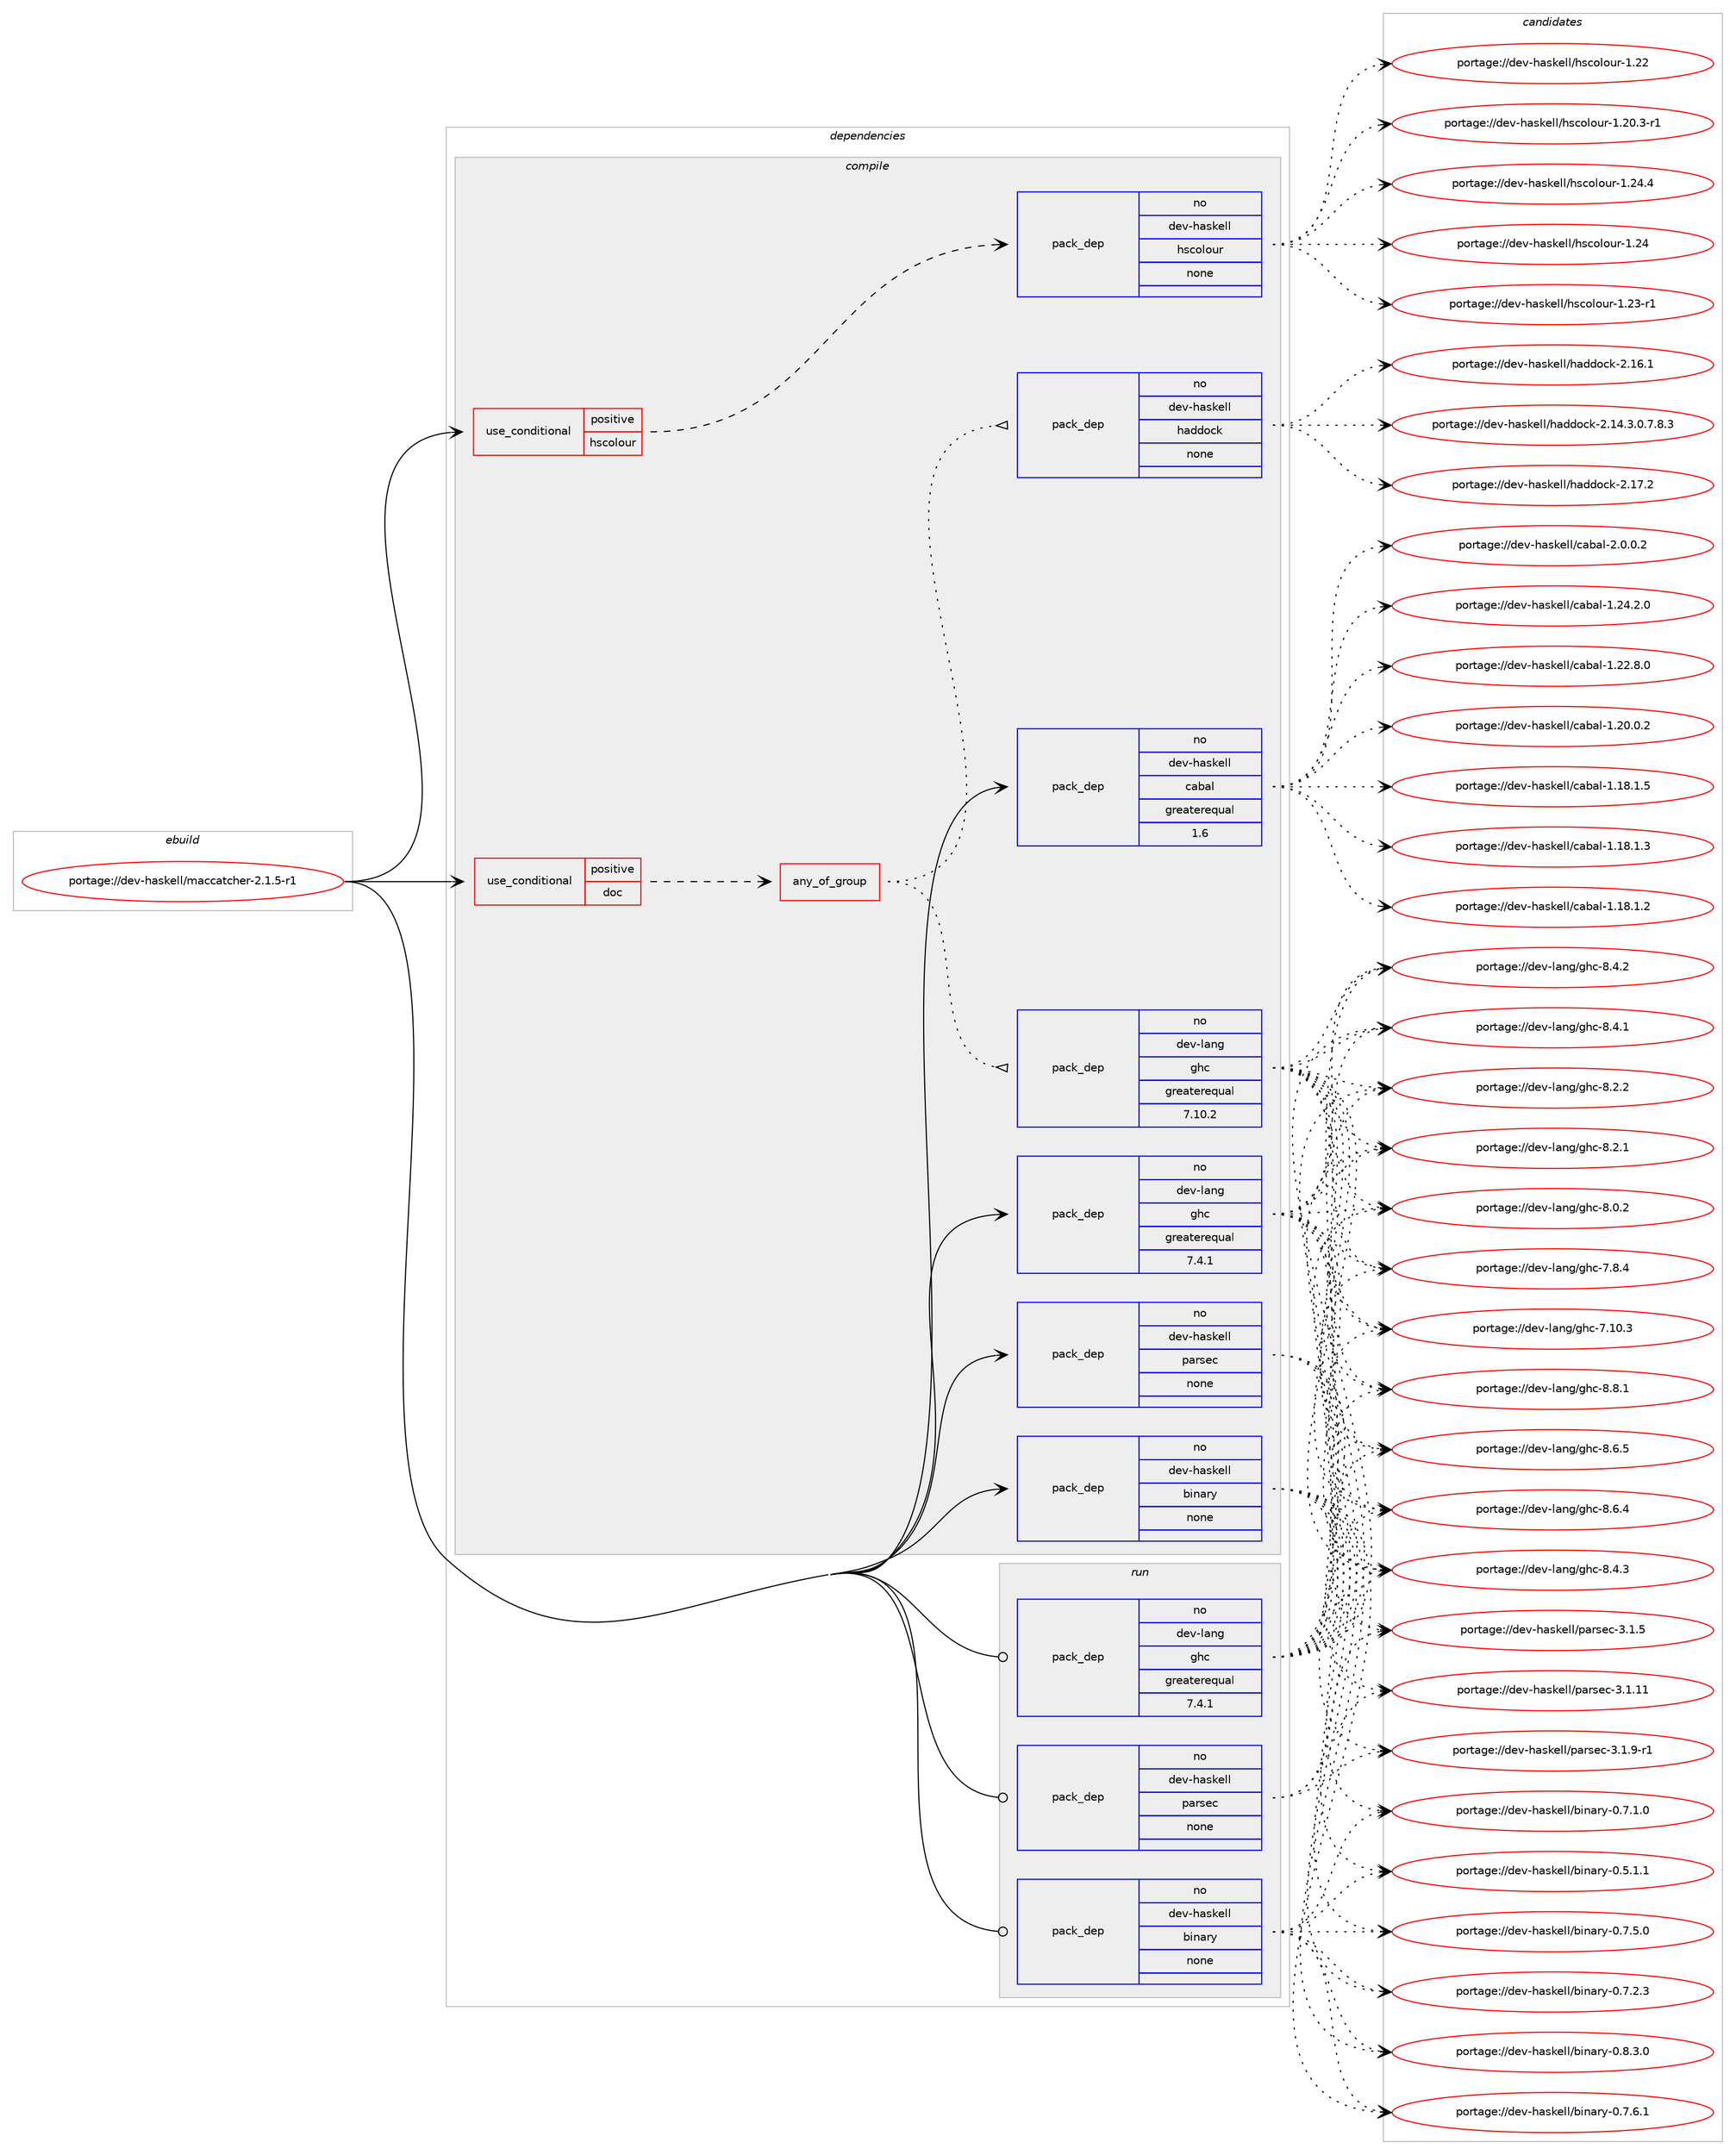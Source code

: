 digraph prolog {

# *************
# Graph options
# *************

newrank=true;
concentrate=true;
compound=true;
graph [rankdir=LR,fontname=Helvetica,fontsize=10,ranksep=1.5];#, ranksep=2.5, nodesep=0.2];
edge  [arrowhead=vee];
node  [fontname=Helvetica,fontsize=10];

# **********
# The ebuild
# **********

subgraph cluster_leftcol {
color=gray;
rank=same;
label=<<i>ebuild</i>>;
id [label="portage://dev-haskell/maccatcher-2.1.5-r1", color=red, width=4, href="../dev-haskell/maccatcher-2.1.5-r1.svg"];
}

# ****************
# The dependencies
# ****************

subgraph cluster_midcol {
color=gray;
label=<<i>dependencies</i>>;
subgraph cluster_compile {
fillcolor="#eeeeee";
style=filled;
label=<<i>compile</i>>;
subgraph cond132770 {
dependency552686 [label=<<TABLE BORDER="0" CELLBORDER="1" CELLSPACING="0" CELLPADDING="4"><TR><TD ROWSPAN="3" CELLPADDING="10">use_conditional</TD></TR><TR><TD>positive</TD></TR><TR><TD>doc</TD></TR></TABLE>>, shape=none, color=red];
subgraph any6099 {
dependency552687 [label=<<TABLE BORDER="0" CELLBORDER="1" CELLSPACING="0" CELLPADDING="4"><TR><TD CELLPADDING="10">any_of_group</TD></TR></TABLE>>, shape=none, color=red];subgraph pack413580 {
dependency552688 [label=<<TABLE BORDER="0" CELLBORDER="1" CELLSPACING="0" CELLPADDING="4" WIDTH="220"><TR><TD ROWSPAN="6" CELLPADDING="30">pack_dep</TD></TR><TR><TD WIDTH="110">no</TD></TR><TR><TD>dev-haskell</TD></TR><TR><TD>haddock</TD></TR><TR><TD>none</TD></TR><TR><TD></TD></TR></TABLE>>, shape=none, color=blue];
}
dependency552687:e -> dependency552688:w [weight=20,style="dotted",arrowhead="oinv"];
subgraph pack413581 {
dependency552689 [label=<<TABLE BORDER="0" CELLBORDER="1" CELLSPACING="0" CELLPADDING="4" WIDTH="220"><TR><TD ROWSPAN="6" CELLPADDING="30">pack_dep</TD></TR><TR><TD WIDTH="110">no</TD></TR><TR><TD>dev-lang</TD></TR><TR><TD>ghc</TD></TR><TR><TD>greaterequal</TD></TR><TR><TD>7.10.2</TD></TR></TABLE>>, shape=none, color=blue];
}
dependency552687:e -> dependency552689:w [weight=20,style="dotted",arrowhead="oinv"];
}
dependency552686:e -> dependency552687:w [weight=20,style="dashed",arrowhead="vee"];
}
id:e -> dependency552686:w [weight=20,style="solid",arrowhead="vee"];
subgraph cond132771 {
dependency552690 [label=<<TABLE BORDER="0" CELLBORDER="1" CELLSPACING="0" CELLPADDING="4"><TR><TD ROWSPAN="3" CELLPADDING="10">use_conditional</TD></TR><TR><TD>positive</TD></TR><TR><TD>hscolour</TD></TR></TABLE>>, shape=none, color=red];
subgraph pack413582 {
dependency552691 [label=<<TABLE BORDER="0" CELLBORDER="1" CELLSPACING="0" CELLPADDING="4" WIDTH="220"><TR><TD ROWSPAN="6" CELLPADDING="30">pack_dep</TD></TR><TR><TD WIDTH="110">no</TD></TR><TR><TD>dev-haskell</TD></TR><TR><TD>hscolour</TD></TR><TR><TD>none</TD></TR><TR><TD></TD></TR></TABLE>>, shape=none, color=blue];
}
dependency552690:e -> dependency552691:w [weight=20,style="dashed",arrowhead="vee"];
}
id:e -> dependency552690:w [weight=20,style="solid",arrowhead="vee"];
subgraph pack413583 {
dependency552692 [label=<<TABLE BORDER="0" CELLBORDER="1" CELLSPACING="0" CELLPADDING="4" WIDTH="220"><TR><TD ROWSPAN="6" CELLPADDING="30">pack_dep</TD></TR><TR><TD WIDTH="110">no</TD></TR><TR><TD>dev-haskell</TD></TR><TR><TD>binary</TD></TR><TR><TD>none</TD></TR><TR><TD></TD></TR></TABLE>>, shape=none, color=blue];
}
id:e -> dependency552692:w [weight=20,style="solid",arrowhead="vee"];
subgraph pack413584 {
dependency552693 [label=<<TABLE BORDER="0" CELLBORDER="1" CELLSPACING="0" CELLPADDING="4" WIDTH="220"><TR><TD ROWSPAN="6" CELLPADDING="30">pack_dep</TD></TR><TR><TD WIDTH="110">no</TD></TR><TR><TD>dev-haskell</TD></TR><TR><TD>cabal</TD></TR><TR><TD>greaterequal</TD></TR><TR><TD>1.6</TD></TR></TABLE>>, shape=none, color=blue];
}
id:e -> dependency552693:w [weight=20,style="solid",arrowhead="vee"];
subgraph pack413585 {
dependency552694 [label=<<TABLE BORDER="0" CELLBORDER="1" CELLSPACING="0" CELLPADDING="4" WIDTH="220"><TR><TD ROWSPAN="6" CELLPADDING="30">pack_dep</TD></TR><TR><TD WIDTH="110">no</TD></TR><TR><TD>dev-haskell</TD></TR><TR><TD>parsec</TD></TR><TR><TD>none</TD></TR><TR><TD></TD></TR></TABLE>>, shape=none, color=blue];
}
id:e -> dependency552694:w [weight=20,style="solid",arrowhead="vee"];
subgraph pack413586 {
dependency552695 [label=<<TABLE BORDER="0" CELLBORDER="1" CELLSPACING="0" CELLPADDING="4" WIDTH="220"><TR><TD ROWSPAN="6" CELLPADDING="30">pack_dep</TD></TR><TR><TD WIDTH="110">no</TD></TR><TR><TD>dev-lang</TD></TR><TR><TD>ghc</TD></TR><TR><TD>greaterequal</TD></TR><TR><TD>7.4.1</TD></TR></TABLE>>, shape=none, color=blue];
}
id:e -> dependency552695:w [weight=20,style="solid",arrowhead="vee"];
}
subgraph cluster_compileandrun {
fillcolor="#eeeeee";
style=filled;
label=<<i>compile and run</i>>;
}
subgraph cluster_run {
fillcolor="#eeeeee";
style=filled;
label=<<i>run</i>>;
subgraph pack413587 {
dependency552696 [label=<<TABLE BORDER="0" CELLBORDER="1" CELLSPACING="0" CELLPADDING="4" WIDTH="220"><TR><TD ROWSPAN="6" CELLPADDING="30">pack_dep</TD></TR><TR><TD WIDTH="110">no</TD></TR><TR><TD>dev-haskell</TD></TR><TR><TD>binary</TD></TR><TR><TD>none</TD></TR><TR><TD></TD></TR></TABLE>>, shape=none, color=blue];
}
id:e -> dependency552696:w [weight=20,style="solid",arrowhead="odot"];
subgraph pack413588 {
dependency552697 [label=<<TABLE BORDER="0" CELLBORDER="1" CELLSPACING="0" CELLPADDING="4" WIDTH="220"><TR><TD ROWSPAN="6" CELLPADDING="30">pack_dep</TD></TR><TR><TD WIDTH="110">no</TD></TR><TR><TD>dev-haskell</TD></TR><TR><TD>parsec</TD></TR><TR><TD>none</TD></TR><TR><TD></TD></TR></TABLE>>, shape=none, color=blue];
}
id:e -> dependency552697:w [weight=20,style="solid",arrowhead="odot"];
subgraph pack413589 {
dependency552698 [label=<<TABLE BORDER="0" CELLBORDER="1" CELLSPACING="0" CELLPADDING="4" WIDTH="220"><TR><TD ROWSPAN="6" CELLPADDING="30">pack_dep</TD></TR><TR><TD WIDTH="110">no</TD></TR><TR><TD>dev-lang</TD></TR><TR><TD>ghc</TD></TR><TR><TD>greaterequal</TD></TR><TR><TD>7.4.1</TD></TR></TABLE>>, shape=none, color=blue];
}
id:e -> dependency552698:w [weight=20,style="solid",arrowhead="odot"];
}
}

# **************
# The candidates
# **************

subgraph cluster_choices {
rank=same;
color=gray;
label=<<i>candidates</i>>;

subgraph choice413580 {
color=black;
nodesep=1;
choice100101118451049711510710110810847104971001001119910745504649554650 [label="portage://dev-haskell/haddock-2.17.2", color=red, width=4,href="../dev-haskell/haddock-2.17.2.svg"];
choice100101118451049711510710110810847104971001001119910745504649544649 [label="portage://dev-haskell/haddock-2.16.1", color=red, width=4,href="../dev-haskell/haddock-2.16.1.svg"];
choice1001011184510497115107101108108471049710010011199107455046495246514648465546564651 [label="portage://dev-haskell/haddock-2.14.3.0.7.8.3", color=red, width=4,href="../dev-haskell/haddock-2.14.3.0.7.8.3.svg"];
dependency552688:e -> choice100101118451049711510710110810847104971001001119910745504649554650:w [style=dotted,weight="100"];
dependency552688:e -> choice100101118451049711510710110810847104971001001119910745504649544649:w [style=dotted,weight="100"];
dependency552688:e -> choice1001011184510497115107101108108471049710010011199107455046495246514648465546564651:w [style=dotted,weight="100"];
}
subgraph choice413581 {
color=black;
nodesep=1;
choice10010111845108971101034710310499455646564649 [label="portage://dev-lang/ghc-8.8.1", color=red, width=4,href="../dev-lang/ghc-8.8.1.svg"];
choice10010111845108971101034710310499455646544653 [label="portage://dev-lang/ghc-8.6.5", color=red, width=4,href="../dev-lang/ghc-8.6.5.svg"];
choice10010111845108971101034710310499455646544652 [label="portage://dev-lang/ghc-8.6.4", color=red, width=4,href="../dev-lang/ghc-8.6.4.svg"];
choice10010111845108971101034710310499455646524651 [label="portage://dev-lang/ghc-8.4.3", color=red, width=4,href="../dev-lang/ghc-8.4.3.svg"];
choice10010111845108971101034710310499455646524650 [label="portage://dev-lang/ghc-8.4.2", color=red, width=4,href="../dev-lang/ghc-8.4.2.svg"];
choice10010111845108971101034710310499455646524649 [label="portage://dev-lang/ghc-8.4.1", color=red, width=4,href="../dev-lang/ghc-8.4.1.svg"];
choice10010111845108971101034710310499455646504650 [label="portage://dev-lang/ghc-8.2.2", color=red, width=4,href="../dev-lang/ghc-8.2.2.svg"];
choice10010111845108971101034710310499455646504649 [label="portage://dev-lang/ghc-8.2.1", color=red, width=4,href="../dev-lang/ghc-8.2.1.svg"];
choice10010111845108971101034710310499455646484650 [label="portage://dev-lang/ghc-8.0.2", color=red, width=4,href="../dev-lang/ghc-8.0.2.svg"];
choice10010111845108971101034710310499455546564652 [label="portage://dev-lang/ghc-7.8.4", color=red, width=4,href="../dev-lang/ghc-7.8.4.svg"];
choice1001011184510897110103471031049945554649484651 [label="portage://dev-lang/ghc-7.10.3", color=red, width=4,href="../dev-lang/ghc-7.10.3.svg"];
dependency552689:e -> choice10010111845108971101034710310499455646564649:w [style=dotted,weight="100"];
dependency552689:e -> choice10010111845108971101034710310499455646544653:w [style=dotted,weight="100"];
dependency552689:e -> choice10010111845108971101034710310499455646544652:w [style=dotted,weight="100"];
dependency552689:e -> choice10010111845108971101034710310499455646524651:w [style=dotted,weight="100"];
dependency552689:e -> choice10010111845108971101034710310499455646524650:w [style=dotted,weight="100"];
dependency552689:e -> choice10010111845108971101034710310499455646524649:w [style=dotted,weight="100"];
dependency552689:e -> choice10010111845108971101034710310499455646504650:w [style=dotted,weight="100"];
dependency552689:e -> choice10010111845108971101034710310499455646504649:w [style=dotted,weight="100"];
dependency552689:e -> choice10010111845108971101034710310499455646484650:w [style=dotted,weight="100"];
dependency552689:e -> choice10010111845108971101034710310499455546564652:w [style=dotted,weight="100"];
dependency552689:e -> choice1001011184510897110103471031049945554649484651:w [style=dotted,weight="100"];
}
subgraph choice413582 {
color=black;
nodesep=1;
choice1001011184510497115107101108108471041159911110811111711445494650524652 [label="portage://dev-haskell/hscolour-1.24.4", color=red, width=4,href="../dev-haskell/hscolour-1.24.4.svg"];
choice100101118451049711510710110810847104115991111081111171144549465052 [label="portage://dev-haskell/hscolour-1.24", color=red, width=4,href="../dev-haskell/hscolour-1.24.svg"];
choice1001011184510497115107101108108471041159911110811111711445494650514511449 [label="portage://dev-haskell/hscolour-1.23-r1", color=red, width=4,href="../dev-haskell/hscolour-1.23-r1.svg"];
choice100101118451049711510710110810847104115991111081111171144549465050 [label="portage://dev-haskell/hscolour-1.22", color=red, width=4,href="../dev-haskell/hscolour-1.22.svg"];
choice10010111845104971151071011081084710411599111108111117114454946504846514511449 [label="portage://dev-haskell/hscolour-1.20.3-r1", color=red, width=4,href="../dev-haskell/hscolour-1.20.3-r1.svg"];
dependency552691:e -> choice1001011184510497115107101108108471041159911110811111711445494650524652:w [style=dotted,weight="100"];
dependency552691:e -> choice100101118451049711510710110810847104115991111081111171144549465052:w [style=dotted,weight="100"];
dependency552691:e -> choice1001011184510497115107101108108471041159911110811111711445494650514511449:w [style=dotted,weight="100"];
dependency552691:e -> choice100101118451049711510710110810847104115991111081111171144549465050:w [style=dotted,weight="100"];
dependency552691:e -> choice10010111845104971151071011081084710411599111108111117114454946504846514511449:w [style=dotted,weight="100"];
}
subgraph choice413583 {
color=black;
nodesep=1;
choice10010111845104971151071011081084798105110971141214548465646514648 [label="portage://dev-haskell/binary-0.8.3.0", color=red, width=4,href="../dev-haskell/binary-0.8.3.0.svg"];
choice10010111845104971151071011081084798105110971141214548465546544649 [label="portage://dev-haskell/binary-0.7.6.1", color=red, width=4,href="../dev-haskell/binary-0.7.6.1.svg"];
choice10010111845104971151071011081084798105110971141214548465546534648 [label="portage://dev-haskell/binary-0.7.5.0", color=red, width=4,href="../dev-haskell/binary-0.7.5.0.svg"];
choice10010111845104971151071011081084798105110971141214548465546504651 [label="portage://dev-haskell/binary-0.7.2.3", color=red, width=4,href="../dev-haskell/binary-0.7.2.3.svg"];
choice10010111845104971151071011081084798105110971141214548465546494648 [label="portage://dev-haskell/binary-0.7.1.0", color=red, width=4,href="../dev-haskell/binary-0.7.1.0.svg"];
choice10010111845104971151071011081084798105110971141214548465346494649 [label="portage://dev-haskell/binary-0.5.1.1", color=red, width=4,href="../dev-haskell/binary-0.5.1.1.svg"];
dependency552692:e -> choice10010111845104971151071011081084798105110971141214548465646514648:w [style=dotted,weight="100"];
dependency552692:e -> choice10010111845104971151071011081084798105110971141214548465546544649:w [style=dotted,weight="100"];
dependency552692:e -> choice10010111845104971151071011081084798105110971141214548465546534648:w [style=dotted,weight="100"];
dependency552692:e -> choice10010111845104971151071011081084798105110971141214548465546504651:w [style=dotted,weight="100"];
dependency552692:e -> choice10010111845104971151071011081084798105110971141214548465546494648:w [style=dotted,weight="100"];
dependency552692:e -> choice10010111845104971151071011081084798105110971141214548465346494649:w [style=dotted,weight="100"];
}
subgraph choice413584 {
color=black;
nodesep=1;
choice100101118451049711510710110810847999798971084550464846484650 [label="portage://dev-haskell/cabal-2.0.0.2", color=red, width=4,href="../dev-haskell/cabal-2.0.0.2.svg"];
choice10010111845104971151071011081084799979897108454946505246504648 [label="portage://dev-haskell/cabal-1.24.2.0", color=red, width=4,href="../dev-haskell/cabal-1.24.2.0.svg"];
choice10010111845104971151071011081084799979897108454946505046564648 [label="portage://dev-haskell/cabal-1.22.8.0", color=red, width=4,href="../dev-haskell/cabal-1.22.8.0.svg"];
choice10010111845104971151071011081084799979897108454946504846484650 [label="portage://dev-haskell/cabal-1.20.0.2", color=red, width=4,href="../dev-haskell/cabal-1.20.0.2.svg"];
choice10010111845104971151071011081084799979897108454946495646494653 [label="portage://dev-haskell/cabal-1.18.1.5", color=red, width=4,href="../dev-haskell/cabal-1.18.1.5.svg"];
choice10010111845104971151071011081084799979897108454946495646494651 [label="portage://dev-haskell/cabal-1.18.1.3", color=red, width=4,href="../dev-haskell/cabal-1.18.1.3.svg"];
choice10010111845104971151071011081084799979897108454946495646494650 [label="portage://dev-haskell/cabal-1.18.1.2", color=red, width=4,href="../dev-haskell/cabal-1.18.1.2.svg"];
dependency552693:e -> choice100101118451049711510710110810847999798971084550464846484650:w [style=dotted,weight="100"];
dependency552693:e -> choice10010111845104971151071011081084799979897108454946505246504648:w [style=dotted,weight="100"];
dependency552693:e -> choice10010111845104971151071011081084799979897108454946505046564648:w [style=dotted,weight="100"];
dependency552693:e -> choice10010111845104971151071011081084799979897108454946504846484650:w [style=dotted,weight="100"];
dependency552693:e -> choice10010111845104971151071011081084799979897108454946495646494653:w [style=dotted,weight="100"];
dependency552693:e -> choice10010111845104971151071011081084799979897108454946495646494651:w [style=dotted,weight="100"];
dependency552693:e -> choice10010111845104971151071011081084799979897108454946495646494650:w [style=dotted,weight="100"];
}
subgraph choice413585 {
color=black;
nodesep=1;
choice10010111845104971151071011081084711297114115101994551464946574511449 [label="portage://dev-haskell/parsec-3.1.9-r1", color=red, width=4,href="../dev-haskell/parsec-3.1.9-r1.svg"];
choice1001011184510497115107101108108471129711411510199455146494653 [label="portage://dev-haskell/parsec-3.1.5", color=red, width=4,href="../dev-haskell/parsec-3.1.5.svg"];
choice100101118451049711510710110810847112971141151019945514649464949 [label="portage://dev-haskell/parsec-3.1.11", color=red, width=4,href="../dev-haskell/parsec-3.1.11.svg"];
dependency552694:e -> choice10010111845104971151071011081084711297114115101994551464946574511449:w [style=dotted,weight="100"];
dependency552694:e -> choice1001011184510497115107101108108471129711411510199455146494653:w [style=dotted,weight="100"];
dependency552694:e -> choice100101118451049711510710110810847112971141151019945514649464949:w [style=dotted,weight="100"];
}
subgraph choice413586 {
color=black;
nodesep=1;
choice10010111845108971101034710310499455646564649 [label="portage://dev-lang/ghc-8.8.1", color=red, width=4,href="../dev-lang/ghc-8.8.1.svg"];
choice10010111845108971101034710310499455646544653 [label="portage://dev-lang/ghc-8.6.5", color=red, width=4,href="../dev-lang/ghc-8.6.5.svg"];
choice10010111845108971101034710310499455646544652 [label="portage://dev-lang/ghc-8.6.4", color=red, width=4,href="../dev-lang/ghc-8.6.4.svg"];
choice10010111845108971101034710310499455646524651 [label="portage://dev-lang/ghc-8.4.3", color=red, width=4,href="../dev-lang/ghc-8.4.3.svg"];
choice10010111845108971101034710310499455646524650 [label="portage://dev-lang/ghc-8.4.2", color=red, width=4,href="../dev-lang/ghc-8.4.2.svg"];
choice10010111845108971101034710310499455646524649 [label="portage://dev-lang/ghc-8.4.1", color=red, width=4,href="../dev-lang/ghc-8.4.1.svg"];
choice10010111845108971101034710310499455646504650 [label="portage://dev-lang/ghc-8.2.2", color=red, width=4,href="../dev-lang/ghc-8.2.2.svg"];
choice10010111845108971101034710310499455646504649 [label="portage://dev-lang/ghc-8.2.1", color=red, width=4,href="../dev-lang/ghc-8.2.1.svg"];
choice10010111845108971101034710310499455646484650 [label="portage://dev-lang/ghc-8.0.2", color=red, width=4,href="../dev-lang/ghc-8.0.2.svg"];
choice10010111845108971101034710310499455546564652 [label="portage://dev-lang/ghc-7.8.4", color=red, width=4,href="../dev-lang/ghc-7.8.4.svg"];
choice1001011184510897110103471031049945554649484651 [label="portage://dev-lang/ghc-7.10.3", color=red, width=4,href="../dev-lang/ghc-7.10.3.svg"];
dependency552695:e -> choice10010111845108971101034710310499455646564649:w [style=dotted,weight="100"];
dependency552695:e -> choice10010111845108971101034710310499455646544653:w [style=dotted,weight="100"];
dependency552695:e -> choice10010111845108971101034710310499455646544652:w [style=dotted,weight="100"];
dependency552695:e -> choice10010111845108971101034710310499455646524651:w [style=dotted,weight="100"];
dependency552695:e -> choice10010111845108971101034710310499455646524650:w [style=dotted,weight="100"];
dependency552695:e -> choice10010111845108971101034710310499455646524649:w [style=dotted,weight="100"];
dependency552695:e -> choice10010111845108971101034710310499455646504650:w [style=dotted,weight="100"];
dependency552695:e -> choice10010111845108971101034710310499455646504649:w [style=dotted,weight="100"];
dependency552695:e -> choice10010111845108971101034710310499455646484650:w [style=dotted,weight="100"];
dependency552695:e -> choice10010111845108971101034710310499455546564652:w [style=dotted,weight="100"];
dependency552695:e -> choice1001011184510897110103471031049945554649484651:w [style=dotted,weight="100"];
}
subgraph choice413587 {
color=black;
nodesep=1;
choice10010111845104971151071011081084798105110971141214548465646514648 [label="portage://dev-haskell/binary-0.8.3.0", color=red, width=4,href="../dev-haskell/binary-0.8.3.0.svg"];
choice10010111845104971151071011081084798105110971141214548465546544649 [label="portage://dev-haskell/binary-0.7.6.1", color=red, width=4,href="../dev-haskell/binary-0.7.6.1.svg"];
choice10010111845104971151071011081084798105110971141214548465546534648 [label="portage://dev-haskell/binary-0.7.5.0", color=red, width=4,href="../dev-haskell/binary-0.7.5.0.svg"];
choice10010111845104971151071011081084798105110971141214548465546504651 [label="portage://dev-haskell/binary-0.7.2.3", color=red, width=4,href="../dev-haskell/binary-0.7.2.3.svg"];
choice10010111845104971151071011081084798105110971141214548465546494648 [label="portage://dev-haskell/binary-0.7.1.0", color=red, width=4,href="../dev-haskell/binary-0.7.1.0.svg"];
choice10010111845104971151071011081084798105110971141214548465346494649 [label="portage://dev-haskell/binary-0.5.1.1", color=red, width=4,href="../dev-haskell/binary-0.5.1.1.svg"];
dependency552696:e -> choice10010111845104971151071011081084798105110971141214548465646514648:w [style=dotted,weight="100"];
dependency552696:e -> choice10010111845104971151071011081084798105110971141214548465546544649:w [style=dotted,weight="100"];
dependency552696:e -> choice10010111845104971151071011081084798105110971141214548465546534648:w [style=dotted,weight="100"];
dependency552696:e -> choice10010111845104971151071011081084798105110971141214548465546504651:w [style=dotted,weight="100"];
dependency552696:e -> choice10010111845104971151071011081084798105110971141214548465546494648:w [style=dotted,weight="100"];
dependency552696:e -> choice10010111845104971151071011081084798105110971141214548465346494649:w [style=dotted,weight="100"];
}
subgraph choice413588 {
color=black;
nodesep=1;
choice10010111845104971151071011081084711297114115101994551464946574511449 [label="portage://dev-haskell/parsec-3.1.9-r1", color=red, width=4,href="../dev-haskell/parsec-3.1.9-r1.svg"];
choice1001011184510497115107101108108471129711411510199455146494653 [label="portage://dev-haskell/parsec-3.1.5", color=red, width=4,href="../dev-haskell/parsec-3.1.5.svg"];
choice100101118451049711510710110810847112971141151019945514649464949 [label="portage://dev-haskell/parsec-3.1.11", color=red, width=4,href="../dev-haskell/parsec-3.1.11.svg"];
dependency552697:e -> choice10010111845104971151071011081084711297114115101994551464946574511449:w [style=dotted,weight="100"];
dependency552697:e -> choice1001011184510497115107101108108471129711411510199455146494653:w [style=dotted,weight="100"];
dependency552697:e -> choice100101118451049711510710110810847112971141151019945514649464949:w [style=dotted,weight="100"];
}
subgraph choice413589 {
color=black;
nodesep=1;
choice10010111845108971101034710310499455646564649 [label="portage://dev-lang/ghc-8.8.1", color=red, width=4,href="../dev-lang/ghc-8.8.1.svg"];
choice10010111845108971101034710310499455646544653 [label="portage://dev-lang/ghc-8.6.5", color=red, width=4,href="../dev-lang/ghc-8.6.5.svg"];
choice10010111845108971101034710310499455646544652 [label="portage://dev-lang/ghc-8.6.4", color=red, width=4,href="../dev-lang/ghc-8.6.4.svg"];
choice10010111845108971101034710310499455646524651 [label="portage://dev-lang/ghc-8.4.3", color=red, width=4,href="../dev-lang/ghc-8.4.3.svg"];
choice10010111845108971101034710310499455646524650 [label="portage://dev-lang/ghc-8.4.2", color=red, width=4,href="../dev-lang/ghc-8.4.2.svg"];
choice10010111845108971101034710310499455646524649 [label="portage://dev-lang/ghc-8.4.1", color=red, width=4,href="../dev-lang/ghc-8.4.1.svg"];
choice10010111845108971101034710310499455646504650 [label="portage://dev-lang/ghc-8.2.2", color=red, width=4,href="../dev-lang/ghc-8.2.2.svg"];
choice10010111845108971101034710310499455646504649 [label="portage://dev-lang/ghc-8.2.1", color=red, width=4,href="../dev-lang/ghc-8.2.1.svg"];
choice10010111845108971101034710310499455646484650 [label="portage://dev-lang/ghc-8.0.2", color=red, width=4,href="../dev-lang/ghc-8.0.2.svg"];
choice10010111845108971101034710310499455546564652 [label="portage://dev-lang/ghc-7.8.4", color=red, width=4,href="../dev-lang/ghc-7.8.4.svg"];
choice1001011184510897110103471031049945554649484651 [label="portage://dev-lang/ghc-7.10.3", color=red, width=4,href="../dev-lang/ghc-7.10.3.svg"];
dependency552698:e -> choice10010111845108971101034710310499455646564649:w [style=dotted,weight="100"];
dependency552698:e -> choice10010111845108971101034710310499455646544653:w [style=dotted,weight="100"];
dependency552698:e -> choice10010111845108971101034710310499455646544652:w [style=dotted,weight="100"];
dependency552698:e -> choice10010111845108971101034710310499455646524651:w [style=dotted,weight="100"];
dependency552698:e -> choice10010111845108971101034710310499455646524650:w [style=dotted,weight="100"];
dependency552698:e -> choice10010111845108971101034710310499455646524649:w [style=dotted,weight="100"];
dependency552698:e -> choice10010111845108971101034710310499455646504650:w [style=dotted,weight="100"];
dependency552698:e -> choice10010111845108971101034710310499455646504649:w [style=dotted,weight="100"];
dependency552698:e -> choice10010111845108971101034710310499455646484650:w [style=dotted,weight="100"];
dependency552698:e -> choice10010111845108971101034710310499455546564652:w [style=dotted,weight="100"];
dependency552698:e -> choice1001011184510897110103471031049945554649484651:w [style=dotted,weight="100"];
}
}

}
